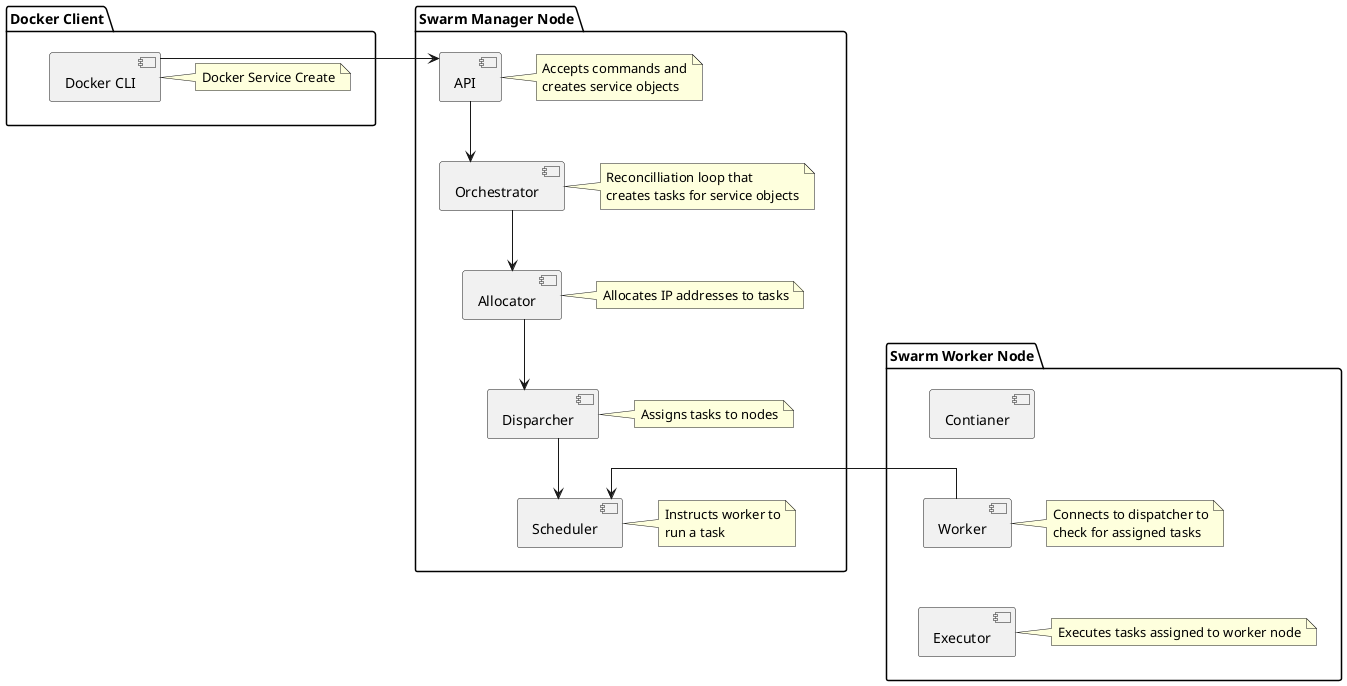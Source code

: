 @startuml Docker Swarm Architecture
skinparam linetype ortho
'------'
'SETUP '
'------'

package "Docker Client" as client {
    component "Docker CLI" as cli
    note right
        Docker Service Create
    end note
}

package "Swarm Manager Node" as manager{
    component API as api
    note right
        Accepts commands and
        creates service objects
    end note
    component Orchestrator as orch
    note right
        Reconcilliation loop that
        creates tasks for service objects
    end note
    component Allocator as all
    note right
        Allocates IP addresses to tasks
    end note
    component Disparcher as disp
    note right
        Assigns tasks to nodes
    end note
    component Scheduler as sched
    note right
        Instructs worker to
        run a task
    end note
}

package "Swarm Worker Node" as worker {
    component Worker as work
    note right
        Connects to dispatcher to
        check for assigned tasks
    end note
    component Executor as exec
    note right
        Executes tasks assigned to worker node
    end note
    component Contianer as cont
}

'----------'
'RELATIONS '
'----------'

client -[hidden]r- manager
manager -[hidden]r- worker

cli -> api
work -> sched

api --> orch
orch --> all
all --> disp
disp --> sched

cont -[hidden]-> work
work -[hidden]-> exec
@enduml
